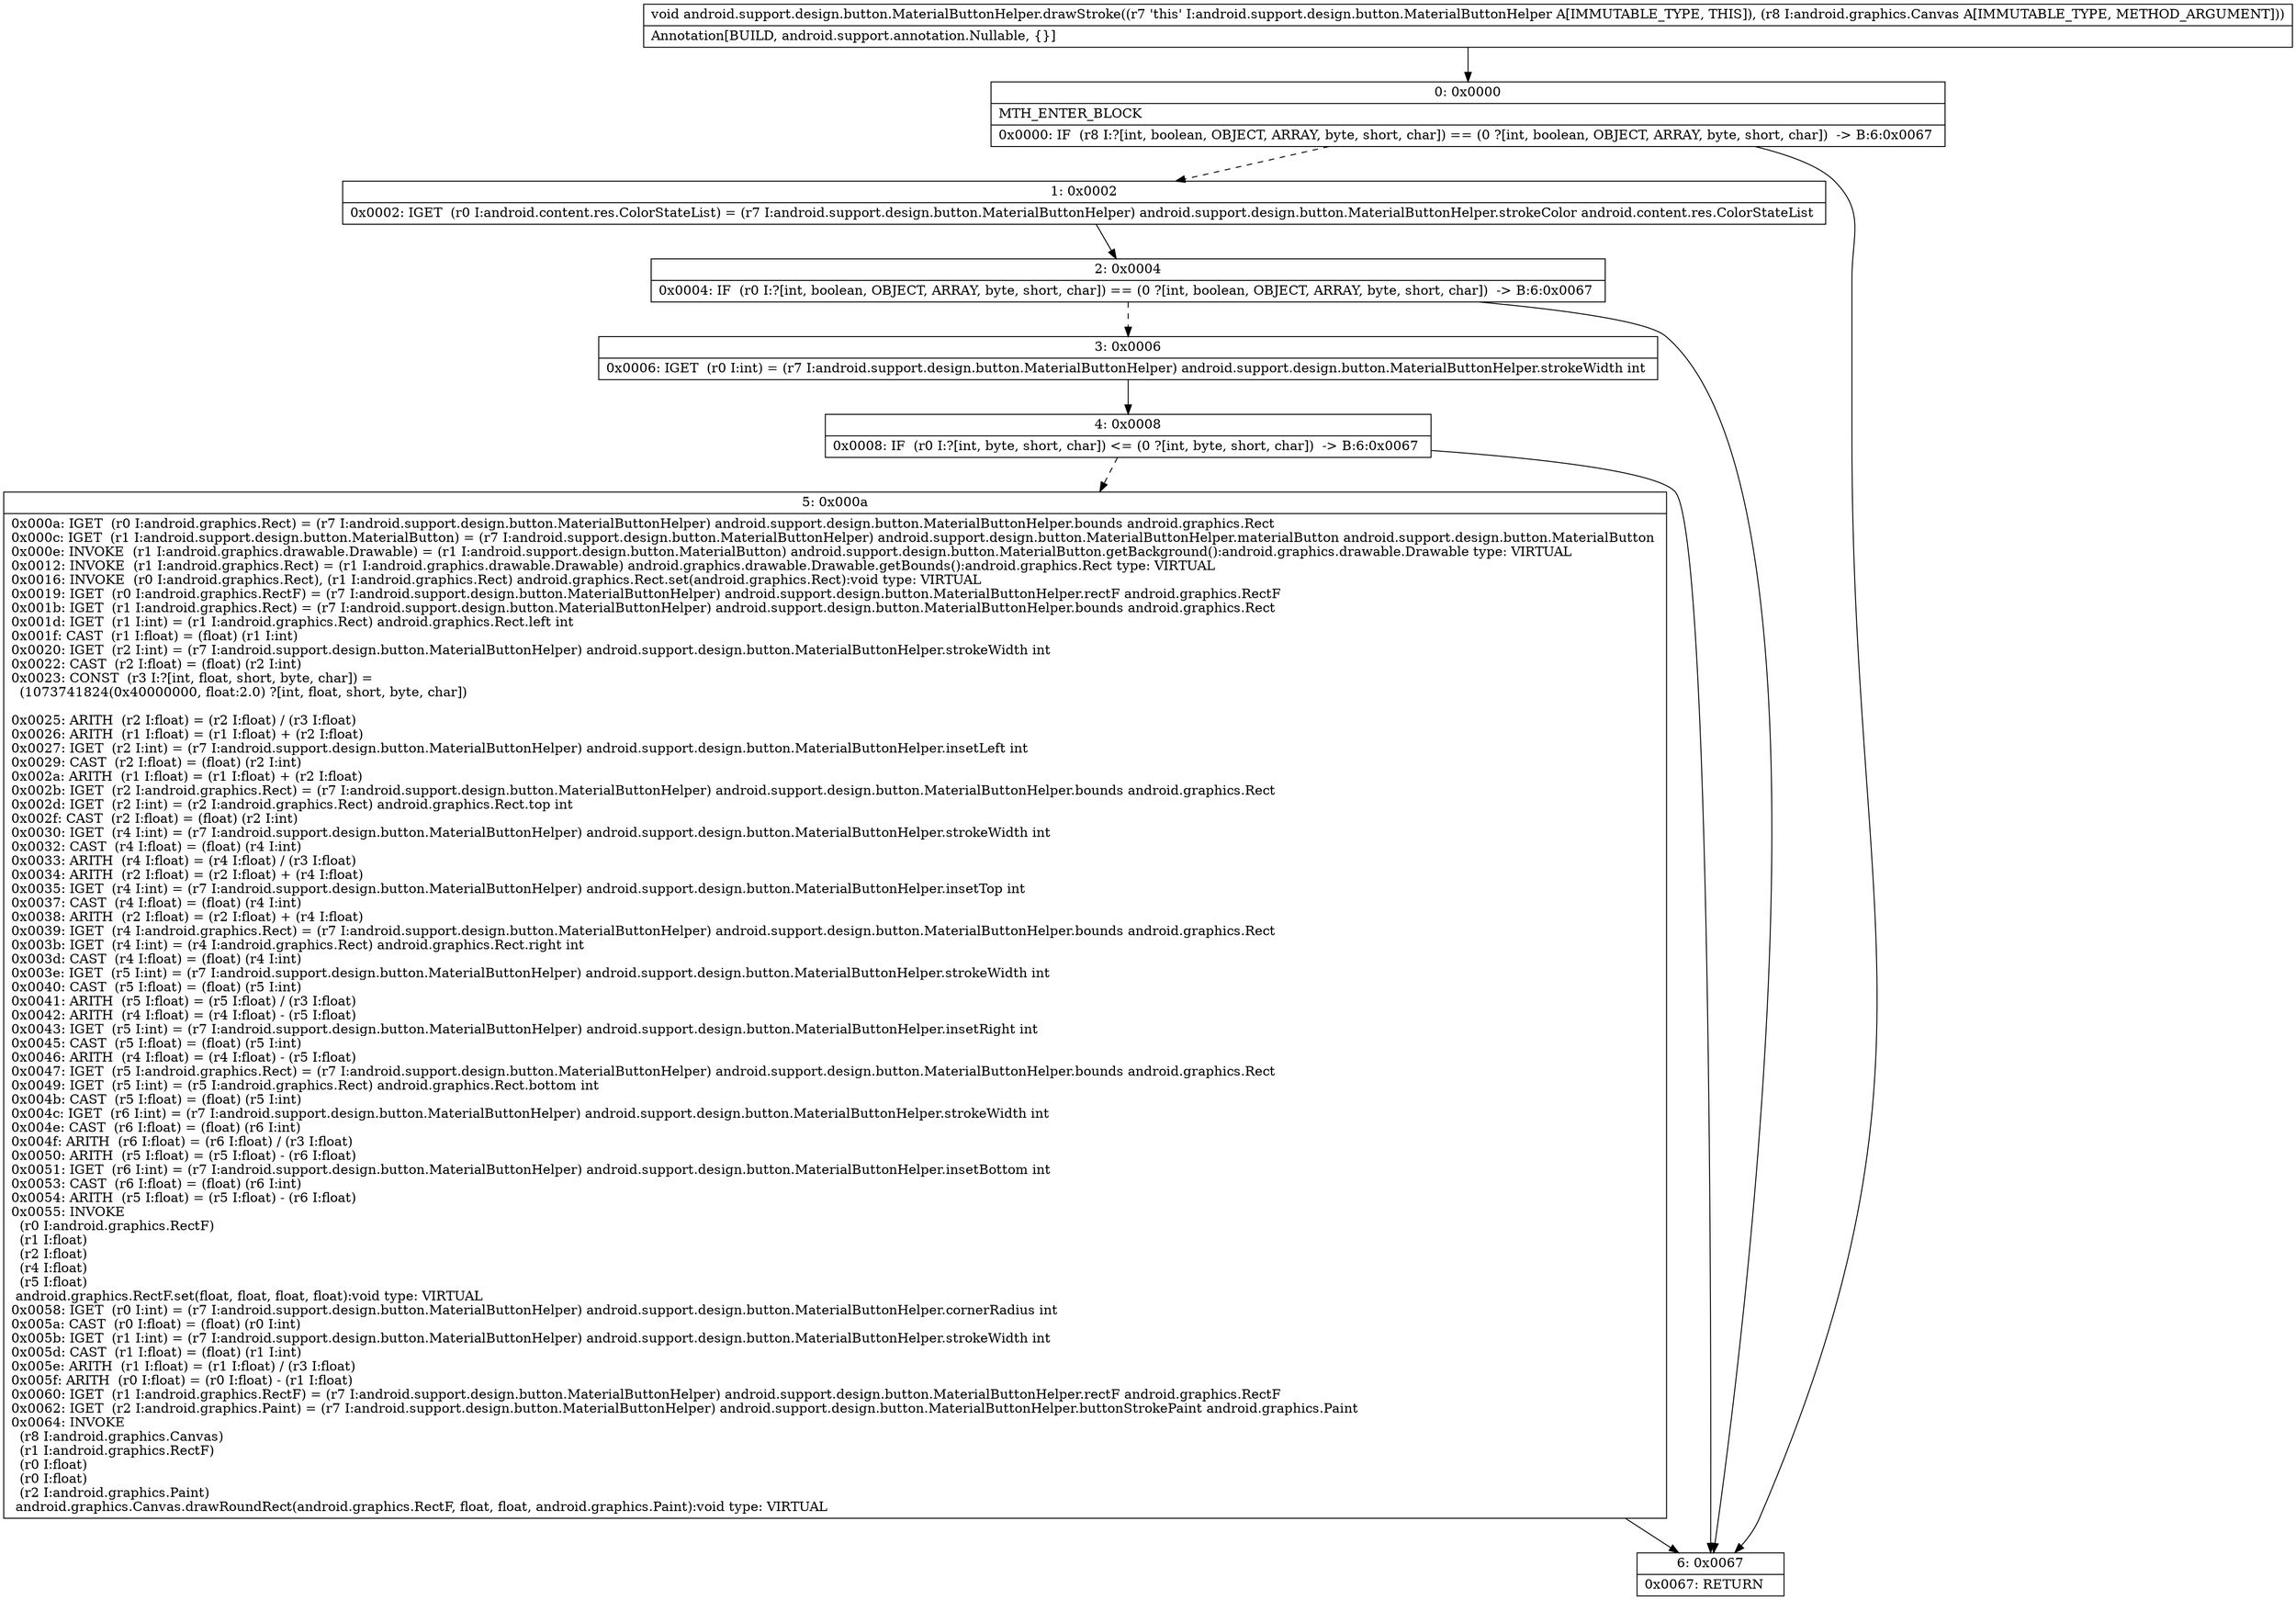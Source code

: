 digraph "CFG forandroid.support.design.button.MaterialButtonHelper.drawStroke(Landroid\/graphics\/Canvas;)V" {
Node_0 [shape=record,label="{0\:\ 0x0000|MTH_ENTER_BLOCK\l|0x0000: IF  (r8 I:?[int, boolean, OBJECT, ARRAY, byte, short, char]) == (0 ?[int, boolean, OBJECT, ARRAY, byte, short, char])  \-\> B:6:0x0067 \l}"];
Node_1 [shape=record,label="{1\:\ 0x0002|0x0002: IGET  (r0 I:android.content.res.ColorStateList) = (r7 I:android.support.design.button.MaterialButtonHelper) android.support.design.button.MaterialButtonHelper.strokeColor android.content.res.ColorStateList \l}"];
Node_2 [shape=record,label="{2\:\ 0x0004|0x0004: IF  (r0 I:?[int, boolean, OBJECT, ARRAY, byte, short, char]) == (0 ?[int, boolean, OBJECT, ARRAY, byte, short, char])  \-\> B:6:0x0067 \l}"];
Node_3 [shape=record,label="{3\:\ 0x0006|0x0006: IGET  (r0 I:int) = (r7 I:android.support.design.button.MaterialButtonHelper) android.support.design.button.MaterialButtonHelper.strokeWidth int \l}"];
Node_4 [shape=record,label="{4\:\ 0x0008|0x0008: IF  (r0 I:?[int, byte, short, char]) \<= (0 ?[int, byte, short, char])  \-\> B:6:0x0067 \l}"];
Node_5 [shape=record,label="{5\:\ 0x000a|0x000a: IGET  (r0 I:android.graphics.Rect) = (r7 I:android.support.design.button.MaterialButtonHelper) android.support.design.button.MaterialButtonHelper.bounds android.graphics.Rect \l0x000c: IGET  (r1 I:android.support.design.button.MaterialButton) = (r7 I:android.support.design.button.MaterialButtonHelper) android.support.design.button.MaterialButtonHelper.materialButton android.support.design.button.MaterialButton \l0x000e: INVOKE  (r1 I:android.graphics.drawable.Drawable) = (r1 I:android.support.design.button.MaterialButton) android.support.design.button.MaterialButton.getBackground():android.graphics.drawable.Drawable type: VIRTUAL \l0x0012: INVOKE  (r1 I:android.graphics.Rect) = (r1 I:android.graphics.drawable.Drawable) android.graphics.drawable.Drawable.getBounds():android.graphics.Rect type: VIRTUAL \l0x0016: INVOKE  (r0 I:android.graphics.Rect), (r1 I:android.graphics.Rect) android.graphics.Rect.set(android.graphics.Rect):void type: VIRTUAL \l0x0019: IGET  (r0 I:android.graphics.RectF) = (r7 I:android.support.design.button.MaterialButtonHelper) android.support.design.button.MaterialButtonHelper.rectF android.graphics.RectF \l0x001b: IGET  (r1 I:android.graphics.Rect) = (r7 I:android.support.design.button.MaterialButtonHelper) android.support.design.button.MaterialButtonHelper.bounds android.graphics.Rect \l0x001d: IGET  (r1 I:int) = (r1 I:android.graphics.Rect) android.graphics.Rect.left int \l0x001f: CAST  (r1 I:float) = (float) (r1 I:int) \l0x0020: IGET  (r2 I:int) = (r7 I:android.support.design.button.MaterialButtonHelper) android.support.design.button.MaterialButtonHelper.strokeWidth int \l0x0022: CAST  (r2 I:float) = (float) (r2 I:int) \l0x0023: CONST  (r3 I:?[int, float, short, byte, char]) = \l  (1073741824(0x40000000, float:2.0) ?[int, float, short, byte, char])\l \l0x0025: ARITH  (r2 I:float) = (r2 I:float) \/ (r3 I:float) \l0x0026: ARITH  (r1 I:float) = (r1 I:float) + (r2 I:float) \l0x0027: IGET  (r2 I:int) = (r7 I:android.support.design.button.MaterialButtonHelper) android.support.design.button.MaterialButtonHelper.insetLeft int \l0x0029: CAST  (r2 I:float) = (float) (r2 I:int) \l0x002a: ARITH  (r1 I:float) = (r1 I:float) + (r2 I:float) \l0x002b: IGET  (r2 I:android.graphics.Rect) = (r7 I:android.support.design.button.MaterialButtonHelper) android.support.design.button.MaterialButtonHelper.bounds android.graphics.Rect \l0x002d: IGET  (r2 I:int) = (r2 I:android.graphics.Rect) android.graphics.Rect.top int \l0x002f: CAST  (r2 I:float) = (float) (r2 I:int) \l0x0030: IGET  (r4 I:int) = (r7 I:android.support.design.button.MaterialButtonHelper) android.support.design.button.MaterialButtonHelper.strokeWidth int \l0x0032: CAST  (r4 I:float) = (float) (r4 I:int) \l0x0033: ARITH  (r4 I:float) = (r4 I:float) \/ (r3 I:float) \l0x0034: ARITH  (r2 I:float) = (r2 I:float) + (r4 I:float) \l0x0035: IGET  (r4 I:int) = (r7 I:android.support.design.button.MaterialButtonHelper) android.support.design.button.MaterialButtonHelper.insetTop int \l0x0037: CAST  (r4 I:float) = (float) (r4 I:int) \l0x0038: ARITH  (r2 I:float) = (r2 I:float) + (r4 I:float) \l0x0039: IGET  (r4 I:android.graphics.Rect) = (r7 I:android.support.design.button.MaterialButtonHelper) android.support.design.button.MaterialButtonHelper.bounds android.graphics.Rect \l0x003b: IGET  (r4 I:int) = (r4 I:android.graphics.Rect) android.graphics.Rect.right int \l0x003d: CAST  (r4 I:float) = (float) (r4 I:int) \l0x003e: IGET  (r5 I:int) = (r7 I:android.support.design.button.MaterialButtonHelper) android.support.design.button.MaterialButtonHelper.strokeWidth int \l0x0040: CAST  (r5 I:float) = (float) (r5 I:int) \l0x0041: ARITH  (r5 I:float) = (r5 I:float) \/ (r3 I:float) \l0x0042: ARITH  (r4 I:float) = (r4 I:float) \- (r5 I:float) \l0x0043: IGET  (r5 I:int) = (r7 I:android.support.design.button.MaterialButtonHelper) android.support.design.button.MaterialButtonHelper.insetRight int \l0x0045: CAST  (r5 I:float) = (float) (r5 I:int) \l0x0046: ARITH  (r4 I:float) = (r4 I:float) \- (r5 I:float) \l0x0047: IGET  (r5 I:android.graphics.Rect) = (r7 I:android.support.design.button.MaterialButtonHelper) android.support.design.button.MaterialButtonHelper.bounds android.graphics.Rect \l0x0049: IGET  (r5 I:int) = (r5 I:android.graphics.Rect) android.graphics.Rect.bottom int \l0x004b: CAST  (r5 I:float) = (float) (r5 I:int) \l0x004c: IGET  (r6 I:int) = (r7 I:android.support.design.button.MaterialButtonHelper) android.support.design.button.MaterialButtonHelper.strokeWidth int \l0x004e: CAST  (r6 I:float) = (float) (r6 I:int) \l0x004f: ARITH  (r6 I:float) = (r6 I:float) \/ (r3 I:float) \l0x0050: ARITH  (r5 I:float) = (r5 I:float) \- (r6 I:float) \l0x0051: IGET  (r6 I:int) = (r7 I:android.support.design.button.MaterialButtonHelper) android.support.design.button.MaterialButtonHelper.insetBottom int \l0x0053: CAST  (r6 I:float) = (float) (r6 I:int) \l0x0054: ARITH  (r5 I:float) = (r5 I:float) \- (r6 I:float) \l0x0055: INVOKE  \l  (r0 I:android.graphics.RectF)\l  (r1 I:float)\l  (r2 I:float)\l  (r4 I:float)\l  (r5 I:float)\l android.graphics.RectF.set(float, float, float, float):void type: VIRTUAL \l0x0058: IGET  (r0 I:int) = (r7 I:android.support.design.button.MaterialButtonHelper) android.support.design.button.MaterialButtonHelper.cornerRadius int \l0x005a: CAST  (r0 I:float) = (float) (r0 I:int) \l0x005b: IGET  (r1 I:int) = (r7 I:android.support.design.button.MaterialButtonHelper) android.support.design.button.MaterialButtonHelper.strokeWidth int \l0x005d: CAST  (r1 I:float) = (float) (r1 I:int) \l0x005e: ARITH  (r1 I:float) = (r1 I:float) \/ (r3 I:float) \l0x005f: ARITH  (r0 I:float) = (r0 I:float) \- (r1 I:float) \l0x0060: IGET  (r1 I:android.graphics.RectF) = (r7 I:android.support.design.button.MaterialButtonHelper) android.support.design.button.MaterialButtonHelper.rectF android.graphics.RectF \l0x0062: IGET  (r2 I:android.graphics.Paint) = (r7 I:android.support.design.button.MaterialButtonHelper) android.support.design.button.MaterialButtonHelper.buttonStrokePaint android.graphics.Paint \l0x0064: INVOKE  \l  (r8 I:android.graphics.Canvas)\l  (r1 I:android.graphics.RectF)\l  (r0 I:float)\l  (r0 I:float)\l  (r2 I:android.graphics.Paint)\l android.graphics.Canvas.drawRoundRect(android.graphics.RectF, float, float, android.graphics.Paint):void type: VIRTUAL \l}"];
Node_6 [shape=record,label="{6\:\ 0x0067|0x0067: RETURN   \l}"];
MethodNode[shape=record,label="{void android.support.design.button.MaterialButtonHelper.drawStroke((r7 'this' I:android.support.design.button.MaterialButtonHelper A[IMMUTABLE_TYPE, THIS]), (r8 I:android.graphics.Canvas A[IMMUTABLE_TYPE, METHOD_ARGUMENT]))  | Annotation[BUILD, android.support.annotation.Nullable, \{\}]\l}"];
MethodNode -> Node_0;
Node_0 -> Node_1[style=dashed];
Node_0 -> Node_6;
Node_1 -> Node_2;
Node_2 -> Node_3[style=dashed];
Node_2 -> Node_6;
Node_3 -> Node_4;
Node_4 -> Node_5[style=dashed];
Node_4 -> Node_6;
Node_5 -> Node_6;
}

